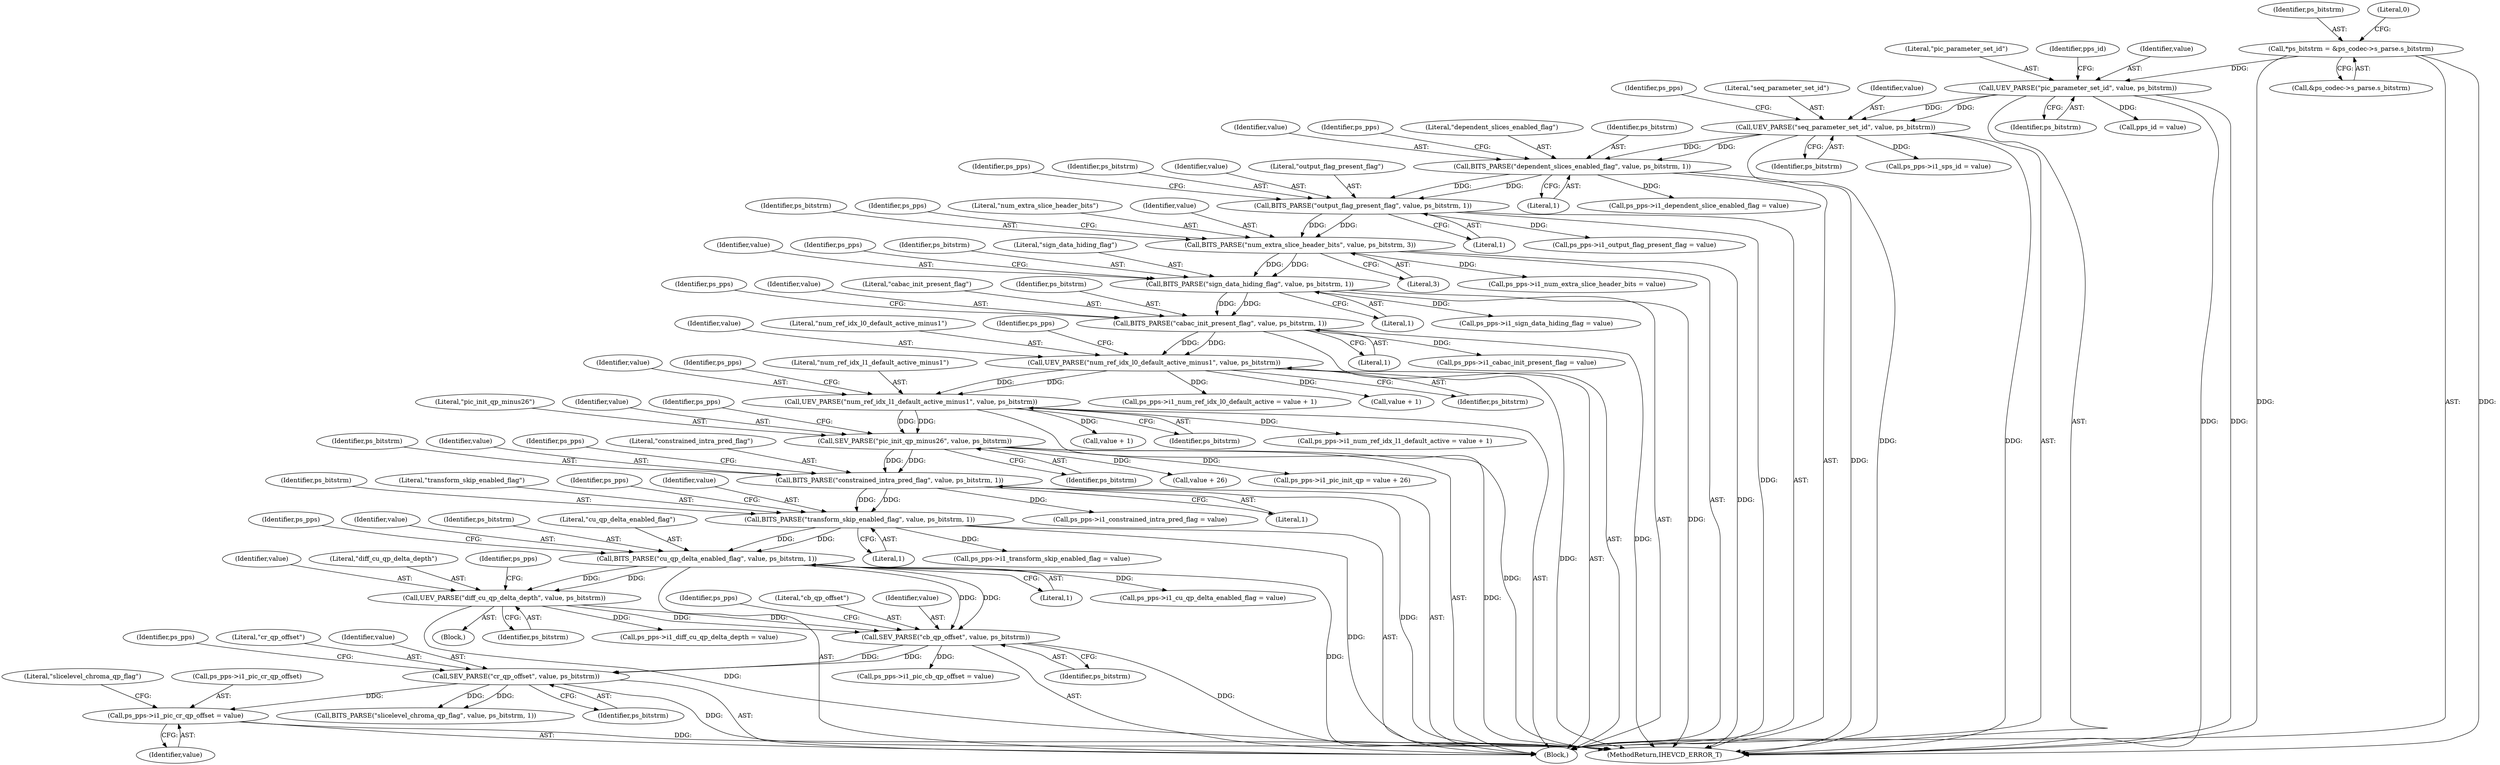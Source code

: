 digraph "0_Android_ebaa71da6362c497310377df509651974401d258@pointer" {
"1000379" [label="(Call,ps_pps->i1_pic_cr_qp_offset = value)"];
"1000375" [label="(Call,SEV_PARSE(\"cr_qp_offset\", value, ps_bitstrm))"];
"1000366" [label="(Call,SEV_PARSE(\"cb_qp_offset\", value, ps_bitstrm))"];
"1000324" [label="(Call,BITS_PARSE(\"cu_qp_delta_enabled_flag\", value, ps_bitstrm, 1))"];
"1000314" [label="(Call,BITS_PARSE(\"transform_skip_enabled_flag\", value, ps_bitstrm, 1))"];
"1000304" [label="(Call,BITS_PARSE(\"constrained_intra_pred_flag\", value, ps_bitstrm, 1))"];
"1000293" [label="(Call,SEV_PARSE(\"pic_init_qp_minus26\", value, ps_bitstrm))"];
"1000282" [label="(Call,UEV_PARSE(\"num_ref_idx_l1_default_active_minus1\", value, ps_bitstrm))"];
"1000271" [label="(Call,UEV_PARSE(\"num_ref_idx_l0_default_active_minus1\", value, ps_bitstrm))"];
"1000261" [label="(Call,BITS_PARSE(\"cabac_init_present_flag\", value, ps_bitstrm, 1))"];
"1000251" [label="(Call,BITS_PARSE(\"sign_data_hiding_flag\", value, ps_bitstrm, 1))"];
"1000241" [label="(Call,BITS_PARSE(\"num_extra_slice_header_bits\", value, ps_bitstrm, 3))"];
"1000231" [label="(Call,BITS_PARSE(\"output_flag_present_flag\", value, ps_bitstrm, 1))"];
"1000221" [label="(Call,BITS_PARSE(\"dependent_slices_enabled_flag\", value, ps_bitstrm, 1))"];
"1000180" [label="(Call,UEV_PARSE(\"seq_parameter_set_id\", value, ps_bitstrm))"];
"1000138" [label="(Call,UEV_PARSE(\"pic_parameter_set_id\", value, ps_bitstrm))"];
"1000122" [label="(Call,*ps_bitstrm = &ps_codec->s_parse.s_bitstrm)"];
"1000339" [label="(Call,UEV_PARSE(\"diff_cu_qp_delta_depth\", value, ps_bitstrm))"];
"1000328" [label="(Literal,1)"];
"1000341" [label="(Identifier,value)"];
"1000331" [label="(Identifier,ps_pps)"];
"1000123" [label="(Identifier,ps_bitstrm)"];
"1000265" [label="(Literal,1)"];
"1000266" [label="(Call,ps_pps->i1_cabac_init_present_flag = value)"];
"1000273" [label="(Identifier,value)"];
"1000329" [label="(Call,ps_pps->i1_cu_qp_delta_enabled_flag = value)"];
"1000317" [label="(Identifier,ps_bitstrm)"];
"1000384" [label="(Call,BITS_PARSE(\"slicelevel_chroma_qp_flag\", value, ps_bitstrm, 1))"];
"1000326" [label="(Identifier,value)"];
"1000225" [label="(Literal,1)"];
"1000294" [label="(Literal,\"pic_init_qp_minus26\")"];
"1000284" [label="(Identifier,value)"];
"1000139" [label="(Literal,\"pic_parameter_set_id\")"];
"1000253" [label="(Identifier,value)"];
"1000235" [label="(Literal,1)"];
"1000381" [label="(Identifier,ps_pps)"];
"1000245" [label="(Literal,3)"];
"1000375" [label="(Call,SEV_PARSE(\"cr_qp_offset\", value, ps_bitstrm))"];
"1000244" [label="(Identifier,ps_bitstrm)"];
"1000307" [label="(Identifier,ps_bitstrm)"];
"1000180" [label="(Call,UEV_PARSE(\"seq_parameter_set_id\", value, ps_bitstrm))"];
"1000275" [label="(Call,ps_pps->i1_num_ref_idx_l0_default_active = value + 1)"];
"1000258" [label="(Identifier,ps_pps)"];
"1000366" [label="(Call,SEV_PARSE(\"cb_qp_offset\", value, ps_bitstrm))"];
"1000141" [label="(Identifier,ps_bitstrm)"];
"1000223" [label="(Identifier,value)"];
"1000246" [label="(Call,ps_pps->i1_num_extra_slice_header_bits = value)"];
"1000271" [label="(Call,UEV_PARSE(\"num_ref_idx_l0_default_active_minus1\", value, ps_bitstrm))"];
"1000272" [label="(Literal,\"num_ref_idx_l0_default_active_minus1\")"];
"1000186" [label="(Identifier,ps_pps)"];
"1000132" [label="(Literal,0)"];
"1000318" [label="(Literal,1)"];
"1000385" [label="(Literal,\"slicelevel_chroma_qp_flag\")"];
"1000338" [label="(Block,)"];
"1000279" [label="(Call,value + 1)"];
"1000274" [label="(Identifier,ps_bitstrm)"];
"1000261" [label="(Call,BITS_PARSE(\"cabac_init_present_flag\", value, ps_bitstrm, 1))"];
"1000248" [label="(Identifier,ps_pps)"];
"1000228" [label="(Identifier,ps_pps)"];
"1000309" [label="(Call,ps_pps->i1_constrained_intra_pred_flag = value)"];
"1000226" [label="(Call,ps_pps->i1_dependent_slice_enabled_flag = value)"];
"1000342" [label="(Identifier,ps_bitstrm)"];
"1000110" [label="(Block,)"];
"1000238" [label="(Identifier,ps_pps)"];
"1000296" [label="(Identifier,ps_bitstrm)"];
"1000181" [label="(Literal,\"seq_parameter_set_id\")"];
"1000242" [label="(Literal,\"num_extra_slice_header_bits\")"];
"1000143" [label="(Identifier,pps_id)"];
"1000315" [label="(Literal,\"transform_skip_enabled_flag\")"];
"1000122" [label="(Call,*ps_bitstrm = &ps_codec->s_parse.s_bitstrm)"];
"1000241" [label="(Call,BITS_PARSE(\"num_extra_slice_header_bits\", value, ps_bitstrm, 3))"];
"1000306" [label="(Identifier,value)"];
"1000343" [label="(Call,ps_pps->i1_diff_cu_qp_delta_depth = value)"];
"1000376" [label="(Literal,\"cr_qp_offset\")"];
"1000222" [label="(Literal,\"dependent_slices_enabled_flag\")"];
"1000251" [label="(Call,BITS_PARSE(\"sign_data_hiding_flag\", value, ps_bitstrm, 1))"];
"1000369" [label="(Identifier,ps_bitstrm)"];
"1000380" [label="(Call,ps_pps->i1_pic_cr_qp_offset)"];
"1000236" [label="(Call,ps_pps->i1_output_flag_present_flag = value)"];
"1000321" [label="(Identifier,ps_pps)"];
"1000340" [label="(Literal,\"diff_cu_qp_delta_depth\")"];
"1000324" [label="(Call,BITS_PARSE(\"cu_qp_delta_enabled_flag\", value, ps_bitstrm, 1))"];
"1000234" [label="(Identifier,ps_bitstrm)"];
"1000277" [label="(Identifier,ps_pps)"];
"1000345" [label="(Identifier,ps_pps)"];
"1000379" [label="(Call,ps_pps->i1_pic_cr_qp_offset = value)"];
"1000288" [label="(Identifier,ps_pps)"];
"1000290" [label="(Call,value + 1)"];
"1000314" [label="(Call,BITS_PARSE(\"transform_skip_enabled_flag\", value, ps_bitstrm, 1))"];
"1000372" [label="(Identifier,ps_pps)"];
"1000254" [label="(Identifier,ps_bitstrm)"];
"1000233" [label="(Identifier,value)"];
"1000979" [label="(MethodReturn,IHEVCD_ERROR_T)"];
"1000124" [label="(Call,&ps_codec->s_parse.s_bitstrm)"];
"1000295" [label="(Identifier,value)"];
"1000268" [label="(Identifier,ps_pps)"];
"1000383" [label="(Identifier,value)"];
"1000316" [label="(Identifier,value)"];
"1000232" [label="(Literal,\"output_flag_present_flag\")"];
"1000327" [label="(Identifier,ps_bitstrm)"];
"1000325" [label="(Literal,\"cu_qp_delta_enabled_flag\")"];
"1000255" [label="(Literal,1)"];
"1000304" [label="(Call,BITS_PARSE(\"constrained_intra_pred_flag\", value, ps_bitstrm, 1))"];
"1000283" [label="(Literal,\"num_ref_idx_l1_default_active_minus1\")"];
"1000231" [label="(Call,BITS_PARSE(\"output_flag_present_flag\", value, ps_bitstrm, 1))"];
"1000301" [label="(Call,value + 26)"];
"1000183" [label="(Identifier,ps_bitstrm)"];
"1000293" [label="(Call,SEV_PARSE(\"pic_init_qp_minus26\", value, ps_bitstrm))"];
"1000140" [label="(Identifier,value)"];
"1000319" [label="(Call,ps_pps->i1_transform_skip_enabled_flag = value)"];
"1000378" [label="(Identifier,ps_bitstrm)"];
"1000263" [label="(Identifier,value)"];
"1000224" [label="(Identifier,ps_bitstrm)"];
"1000221" [label="(Call,BITS_PARSE(\"dependent_slices_enabled_flag\", value, ps_bitstrm, 1))"];
"1000311" [label="(Identifier,ps_pps)"];
"1000285" [label="(Identifier,ps_bitstrm)"];
"1000262" [label="(Literal,\"cabac_init_present_flag\")"];
"1000256" [label="(Call,ps_pps->i1_sign_data_hiding_flag = value)"];
"1000370" [label="(Call,ps_pps->i1_pic_cb_qp_offset = value)"];
"1000299" [label="(Identifier,ps_pps)"];
"1000282" [label="(Call,UEV_PARSE(\"num_ref_idx_l1_default_active_minus1\", value, ps_bitstrm))"];
"1000182" [label="(Identifier,value)"];
"1000286" [label="(Call,ps_pps->i1_num_ref_idx_l1_default_active = value + 1)"];
"1000142" [label="(Call,pps_id = value)"];
"1000377" [label="(Identifier,value)"];
"1000367" [label="(Literal,\"cb_qp_offset\")"];
"1000243" [label="(Identifier,value)"];
"1000264" [label="(Identifier,ps_bitstrm)"];
"1000184" [label="(Call,ps_pps->i1_sps_id = value)"];
"1000368" [label="(Identifier,value)"];
"1000297" [label="(Call,ps_pps->i1_pic_init_qp = value + 26)"];
"1000138" [label="(Call,UEV_PARSE(\"pic_parameter_set_id\", value, ps_bitstrm))"];
"1000339" [label="(Call,UEV_PARSE(\"diff_cu_qp_delta_depth\", value, ps_bitstrm))"];
"1000305" [label="(Literal,\"constrained_intra_pred_flag\")"];
"1000308" [label="(Literal,1)"];
"1000252" [label="(Literal,\"sign_data_hiding_flag\")"];
"1000379" -> "1000110"  [label="AST: "];
"1000379" -> "1000383"  [label="CFG: "];
"1000380" -> "1000379"  [label="AST: "];
"1000383" -> "1000379"  [label="AST: "];
"1000385" -> "1000379"  [label="CFG: "];
"1000379" -> "1000979"  [label="DDG: "];
"1000375" -> "1000379"  [label="DDG: "];
"1000375" -> "1000110"  [label="AST: "];
"1000375" -> "1000378"  [label="CFG: "];
"1000376" -> "1000375"  [label="AST: "];
"1000377" -> "1000375"  [label="AST: "];
"1000378" -> "1000375"  [label="AST: "];
"1000381" -> "1000375"  [label="CFG: "];
"1000375" -> "1000979"  [label="DDG: "];
"1000366" -> "1000375"  [label="DDG: "];
"1000366" -> "1000375"  [label="DDG: "];
"1000375" -> "1000384"  [label="DDG: "];
"1000375" -> "1000384"  [label="DDG: "];
"1000366" -> "1000110"  [label="AST: "];
"1000366" -> "1000369"  [label="CFG: "];
"1000367" -> "1000366"  [label="AST: "];
"1000368" -> "1000366"  [label="AST: "];
"1000369" -> "1000366"  [label="AST: "];
"1000372" -> "1000366"  [label="CFG: "];
"1000366" -> "1000979"  [label="DDG: "];
"1000324" -> "1000366"  [label="DDG: "];
"1000324" -> "1000366"  [label="DDG: "];
"1000339" -> "1000366"  [label="DDG: "];
"1000339" -> "1000366"  [label="DDG: "];
"1000366" -> "1000370"  [label="DDG: "];
"1000324" -> "1000110"  [label="AST: "];
"1000324" -> "1000328"  [label="CFG: "];
"1000325" -> "1000324"  [label="AST: "];
"1000326" -> "1000324"  [label="AST: "];
"1000327" -> "1000324"  [label="AST: "];
"1000328" -> "1000324"  [label="AST: "];
"1000331" -> "1000324"  [label="CFG: "];
"1000324" -> "1000979"  [label="DDG: "];
"1000314" -> "1000324"  [label="DDG: "];
"1000314" -> "1000324"  [label="DDG: "];
"1000324" -> "1000329"  [label="DDG: "];
"1000324" -> "1000339"  [label="DDG: "];
"1000324" -> "1000339"  [label="DDG: "];
"1000314" -> "1000110"  [label="AST: "];
"1000314" -> "1000318"  [label="CFG: "];
"1000315" -> "1000314"  [label="AST: "];
"1000316" -> "1000314"  [label="AST: "];
"1000317" -> "1000314"  [label="AST: "];
"1000318" -> "1000314"  [label="AST: "];
"1000321" -> "1000314"  [label="CFG: "];
"1000314" -> "1000979"  [label="DDG: "];
"1000304" -> "1000314"  [label="DDG: "];
"1000304" -> "1000314"  [label="DDG: "];
"1000314" -> "1000319"  [label="DDG: "];
"1000304" -> "1000110"  [label="AST: "];
"1000304" -> "1000308"  [label="CFG: "];
"1000305" -> "1000304"  [label="AST: "];
"1000306" -> "1000304"  [label="AST: "];
"1000307" -> "1000304"  [label="AST: "];
"1000308" -> "1000304"  [label="AST: "];
"1000311" -> "1000304"  [label="CFG: "];
"1000304" -> "1000979"  [label="DDG: "];
"1000293" -> "1000304"  [label="DDG: "];
"1000293" -> "1000304"  [label="DDG: "];
"1000304" -> "1000309"  [label="DDG: "];
"1000293" -> "1000110"  [label="AST: "];
"1000293" -> "1000296"  [label="CFG: "];
"1000294" -> "1000293"  [label="AST: "];
"1000295" -> "1000293"  [label="AST: "];
"1000296" -> "1000293"  [label="AST: "];
"1000299" -> "1000293"  [label="CFG: "];
"1000293" -> "1000979"  [label="DDG: "];
"1000282" -> "1000293"  [label="DDG: "];
"1000282" -> "1000293"  [label="DDG: "];
"1000293" -> "1000297"  [label="DDG: "];
"1000293" -> "1000301"  [label="DDG: "];
"1000282" -> "1000110"  [label="AST: "];
"1000282" -> "1000285"  [label="CFG: "];
"1000283" -> "1000282"  [label="AST: "];
"1000284" -> "1000282"  [label="AST: "];
"1000285" -> "1000282"  [label="AST: "];
"1000288" -> "1000282"  [label="CFG: "];
"1000282" -> "1000979"  [label="DDG: "];
"1000271" -> "1000282"  [label="DDG: "];
"1000271" -> "1000282"  [label="DDG: "];
"1000282" -> "1000286"  [label="DDG: "];
"1000282" -> "1000290"  [label="DDG: "];
"1000271" -> "1000110"  [label="AST: "];
"1000271" -> "1000274"  [label="CFG: "];
"1000272" -> "1000271"  [label="AST: "];
"1000273" -> "1000271"  [label="AST: "];
"1000274" -> "1000271"  [label="AST: "];
"1000277" -> "1000271"  [label="CFG: "];
"1000271" -> "1000979"  [label="DDG: "];
"1000261" -> "1000271"  [label="DDG: "];
"1000261" -> "1000271"  [label="DDG: "];
"1000271" -> "1000275"  [label="DDG: "];
"1000271" -> "1000279"  [label="DDG: "];
"1000261" -> "1000110"  [label="AST: "];
"1000261" -> "1000265"  [label="CFG: "];
"1000262" -> "1000261"  [label="AST: "];
"1000263" -> "1000261"  [label="AST: "];
"1000264" -> "1000261"  [label="AST: "];
"1000265" -> "1000261"  [label="AST: "];
"1000268" -> "1000261"  [label="CFG: "];
"1000261" -> "1000979"  [label="DDG: "];
"1000251" -> "1000261"  [label="DDG: "];
"1000251" -> "1000261"  [label="DDG: "];
"1000261" -> "1000266"  [label="DDG: "];
"1000251" -> "1000110"  [label="AST: "];
"1000251" -> "1000255"  [label="CFG: "];
"1000252" -> "1000251"  [label="AST: "];
"1000253" -> "1000251"  [label="AST: "];
"1000254" -> "1000251"  [label="AST: "];
"1000255" -> "1000251"  [label="AST: "];
"1000258" -> "1000251"  [label="CFG: "];
"1000251" -> "1000979"  [label="DDG: "];
"1000241" -> "1000251"  [label="DDG: "];
"1000241" -> "1000251"  [label="DDG: "];
"1000251" -> "1000256"  [label="DDG: "];
"1000241" -> "1000110"  [label="AST: "];
"1000241" -> "1000245"  [label="CFG: "];
"1000242" -> "1000241"  [label="AST: "];
"1000243" -> "1000241"  [label="AST: "];
"1000244" -> "1000241"  [label="AST: "];
"1000245" -> "1000241"  [label="AST: "];
"1000248" -> "1000241"  [label="CFG: "];
"1000241" -> "1000979"  [label="DDG: "];
"1000231" -> "1000241"  [label="DDG: "];
"1000231" -> "1000241"  [label="DDG: "];
"1000241" -> "1000246"  [label="DDG: "];
"1000231" -> "1000110"  [label="AST: "];
"1000231" -> "1000235"  [label="CFG: "];
"1000232" -> "1000231"  [label="AST: "];
"1000233" -> "1000231"  [label="AST: "];
"1000234" -> "1000231"  [label="AST: "];
"1000235" -> "1000231"  [label="AST: "];
"1000238" -> "1000231"  [label="CFG: "];
"1000231" -> "1000979"  [label="DDG: "];
"1000221" -> "1000231"  [label="DDG: "];
"1000221" -> "1000231"  [label="DDG: "];
"1000231" -> "1000236"  [label="DDG: "];
"1000221" -> "1000110"  [label="AST: "];
"1000221" -> "1000225"  [label="CFG: "];
"1000222" -> "1000221"  [label="AST: "];
"1000223" -> "1000221"  [label="AST: "];
"1000224" -> "1000221"  [label="AST: "];
"1000225" -> "1000221"  [label="AST: "];
"1000228" -> "1000221"  [label="CFG: "];
"1000221" -> "1000979"  [label="DDG: "];
"1000180" -> "1000221"  [label="DDG: "];
"1000180" -> "1000221"  [label="DDG: "];
"1000221" -> "1000226"  [label="DDG: "];
"1000180" -> "1000110"  [label="AST: "];
"1000180" -> "1000183"  [label="CFG: "];
"1000181" -> "1000180"  [label="AST: "];
"1000182" -> "1000180"  [label="AST: "];
"1000183" -> "1000180"  [label="AST: "];
"1000186" -> "1000180"  [label="CFG: "];
"1000180" -> "1000979"  [label="DDG: "];
"1000180" -> "1000979"  [label="DDG: "];
"1000138" -> "1000180"  [label="DDG: "];
"1000138" -> "1000180"  [label="DDG: "];
"1000180" -> "1000184"  [label="DDG: "];
"1000138" -> "1000110"  [label="AST: "];
"1000138" -> "1000141"  [label="CFG: "];
"1000139" -> "1000138"  [label="AST: "];
"1000140" -> "1000138"  [label="AST: "];
"1000141" -> "1000138"  [label="AST: "];
"1000143" -> "1000138"  [label="CFG: "];
"1000138" -> "1000979"  [label="DDG: "];
"1000138" -> "1000979"  [label="DDG: "];
"1000122" -> "1000138"  [label="DDG: "];
"1000138" -> "1000142"  [label="DDG: "];
"1000122" -> "1000110"  [label="AST: "];
"1000122" -> "1000124"  [label="CFG: "];
"1000123" -> "1000122"  [label="AST: "];
"1000124" -> "1000122"  [label="AST: "];
"1000132" -> "1000122"  [label="CFG: "];
"1000122" -> "1000979"  [label="DDG: "];
"1000122" -> "1000979"  [label="DDG: "];
"1000339" -> "1000338"  [label="AST: "];
"1000339" -> "1000342"  [label="CFG: "];
"1000340" -> "1000339"  [label="AST: "];
"1000341" -> "1000339"  [label="AST: "];
"1000342" -> "1000339"  [label="AST: "];
"1000345" -> "1000339"  [label="CFG: "];
"1000339" -> "1000979"  [label="DDG: "];
"1000339" -> "1000343"  [label="DDG: "];
}
